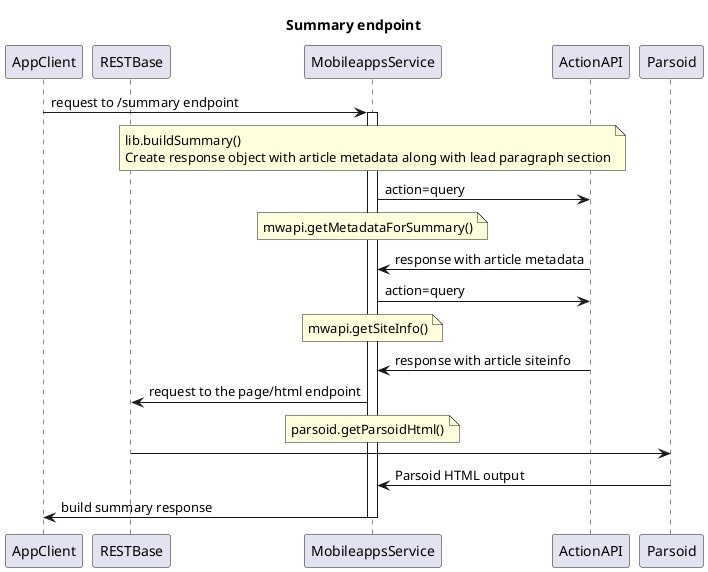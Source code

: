 @startuml
title Summary endpoint
participant AppClient
participant RESTBase
AppClient -> MobileappsService: request to /summary endpoint
activate MobileappsService
note over MobileappsService : lib.buildSummary()\nCreate response object with article metadata along with lead paragraph section
MobileappsService -> ActionAPI: action=query
note over MobileappsService : mwapi.getMetadataForSummary()
ActionAPI -> MobileappsService: response with article metadata
MobileappsService -> ActionAPI: action=query
note over MobileappsService : mwapi.getSiteInfo()
ActionAPI -> MobileappsService: response with article siteinfo
MobileappsService -> RESTBase: request to the page/html endpoint
note over MobileappsService : parsoid.getParsoidHtml()
RESTBase -> Parsoid
Parsoid -> MobileappsService: Parsoid HTML output
MobileappsService -> AppClient: build summary response
deactivate MobileappsService
@enduml
